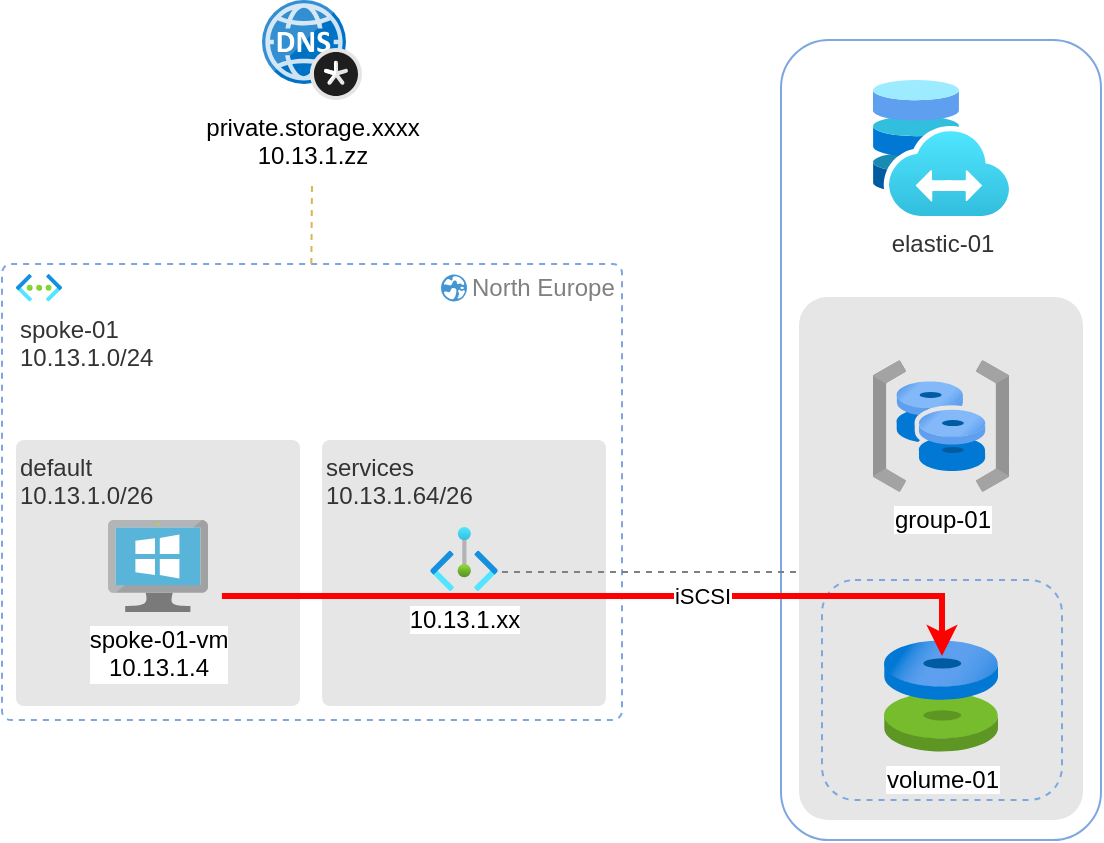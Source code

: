 <mxfile version="24.7.17">
  <diagram name="Page-1" id="5QxdCBPe__WiAMbGUYmo">
    <mxGraphModel dx="796" dy="1702" grid="1" gridSize="10" guides="1" tooltips="1" connect="1" arrows="1" fold="1" page="1" pageScale="1" pageWidth="827" pageHeight="1169" math="0" shadow="0">
      <root>
        <mxCell id="0" />
        <mxCell id="1" parent="0" />
        <mxCell id="v0kK-gOC_mlYQD1yinCu-15" value="" style="rounded=1;whiteSpace=wrap;html=1;fillColor=none;strokeColor=#7EA6E0;" parent="1" vertex="1">
          <mxGeometry x="519.5" y="-260" width="160" height="400" as="geometry" />
        </mxCell>
        <mxCell id="v0kK-gOC_mlYQD1yinCu-16" value="" style="rounded=1;whiteSpace=wrap;html=1;fontSize=12;arcSize=10;strokeColor=none;fillColor=#E6E6E6;align=left;verticalAlign=top;fontColor=#333333;fontFamily=Helvetica;glass=0;shadow=0;" parent="1" vertex="1">
          <mxGeometry x="528.5" y="-131.5" width="142" height="261.5" as="geometry" />
        </mxCell>
        <mxCell id="tLbBUSgRtf6cmhdxnKj_-11" value="" style="rounded=1;whiteSpace=wrap;html=1;fillColor=none;strokeColor=#7EA6E0;dashed=1;" vertex="1" parent="1">
          <mxGeometry x="540" y="10" width="120" height="110" as="geometry" />
        </mxCell>
        <mxCell id="v0kK-gOC_mlYQD1yinCu-1" value="" style="group;fontFamily=Helvetica;" parent="1" vertex="1" connectable="0">
          <mxGeometry x="130" y="-148" width="310" height="228" as="geometry" />
        </mxCell>
        <mxCell id="v0kK-gOC_mlYQD1yinCu-2" value="" style="rounded=1;whiteSpace=wrap;html=1;fontSize=16;dashed=1;strokeColor=#7EA6E0;arcSize=2;fontFamily=Helvetica;" parent="v0kK-gOC_mlYQD1yinCu-1" vertex="1">
          <mxGeometry width="310" height="228" as="geometry" />
        </mxCell>
        <mxCell id="v0kK-gOC_mlYQD1yinCu-3" value="spoke-01&lt;br&gt;10.13.1.0/24" style="aspect=fixed;html=1;points=[];align=left;image;fontSize=12;image=img/lib/azure2/networking/Virtual_Networks.svg;fontColor=#333333;fontFamily=Helvetica;" parent="v0kK-gOC_mlYQD1yinCu-1" vertex="1">
          <mxGeometry x="7" y="5" width="23" height="13.73" as="geometry" />
        </mxCell>
        <mxCell id="v0kK-gOC_mlYQD1yinCu-4" value="services&lt;br&gt;10.13.1.64/26" style="rounded=1;whiteSpace=wrap;html=1;fontSize=12;arcSize=3;strokeColor=none;fillColor=#E6E6E6;align=left;verticalAlign=top;fontColor=#333333;fontFamily=Helvetica;" parent="v0kK-gOC_mlYQD1yinCu-1" vertex="1">
          <mxGeometry x="160" y="88" width="142" height="133" as="geometry" />
        </mxCell>
        <mxCell id="v0kK-gOC_mlYQD1yinCu-5" value="" style="group;fontFamily=Helvetica;" parent="v0kK-gOC_mlYQD1yinCu-1" vertex="1" connectable="0">
          <mxGeometry x="7" y="88" width="142" height="133" as="geometry" />
        </mxCell>
        <mxCell id="v0kK-gOC_mlYQD1yinCu-6" value="default&lt;br&gt;10.13.1.0/26" style="rounded=1;whiteSpace=wrap;html=1;fontSize=12;arcSize=3;strokeColor=none;fillColor=#E6E6E6;fontColor=#333333;align=left;verticalAlign=top;fontFamily=Helvetica;" parent="v0kK-gOC_mlYQD1yinCu-5" vertex="1">
          <mxGeometry width="142" height="133" as="geometry" />
        </mxCell>
        <mxCell id="v0kK-gOC_mlYQD1yinCu-7" value="spoke-01-vm&lt;br&gt;10.13.1.4" style="image;sketch=0;aspect=fixed;html=1;points=[];align=center;fontSize=12;image=img/lib/mscae/VirtualMachineWindows.svg;fontFamily=Helvetica;" parent="v0kK-gOC_mlYQD1yinCu-5" vertex="1">
          <mxGeometry x="46" y="40" width="50" height="46" as="geometry" />
        </mxCell>
        <mxCell id="v0kK-gOC_mlYQD1yinCu-8" value="North Europe" style="shadow=0;dashed=0;html=1;strokeColor=none;fillColor=#4495D1;labelPosition=right;verticalLabelPosition=middle;verticalAlign=middle;align=left;outlineConnect=0;shape=mxgraph.veeam.globe;fontSize=12;fontColor=#808080;direction=south;rotation=0;fontFamily=Helvetica;" parent="v0kK-gOC_mlYQD1yinCu-1" vertex="1">
          <mxGeometry x="219.5" y="5.23" width="13" height="13.5" as="geometry" />
        </mxCell>
        <mxCell id="v0kK-gOC_mlYQD1yinCu-10" value="10.13.1.xx" style="image;aspect=fixed;html=1;points=[];align=center;fontSize=12;image=img/lib/azure2/other/Private_Endpoints.svg;" parent="v0kK-gOC_mlYQD1yinCu-1" vertex="1">
          <mxGeometry x="214.18" y="131.5" width="33.64" height="32" as="geometry" />
        </mxCell>
        <mxCell id="v0kK-gOC_mlYQD1yinCu-11" value="elastic-01" style="image;aspect=fixed;html=1;points=[];align=center;fontSize=12;image=img/lib/azure2/other/Elastic_SAN.svg;fontColor=#333333;" parent="1" vertex="1">
          <mxGeometry x="565.5" y="-240" width="68" height="68" as="geometry" />
        </mxCell>
        <mxCell id="v0kK-gOC_mlYQD1yinCu-13" value="group-01" style="image;aspect=fixed;html=1;points=[];align=center;fontSize=12;image=img/lib/azure2/other/Disk_Pool.svg;" parent="1" vertex="1">
          <mxGeometry x="565.5" y="-100" width="68" height="66" as="geometry" />
        </mxCell>
        <mxCell id="v0kK-gOC_mlYQD1yinCu-14" value="volume-01" style="image;aspect=fixed;html=1;points=[];align=center;fontSize=12;image=img/lib/azure2/compute/Disks.svg;" parent="1" vertex="1">
          <mxGeometry x="571" y="40" width="57.0" height="56.0" as="geometry" />
        </mxCell>
        <mxCell id="tLbBUSgRtf6cmhdxnKj_-1" value="" style="endArrow=none;dashed=1;html=1;rounded=0;fontSize=12;startSize=8;endSize=8;strokeColor=#808080;fontFamily=Helvetica;entryX=0.072;entryY=0.705;entryDx=0;entryDy=0;entryPerimeter=0;" edge="1" parent="1">
          <mxGeometry width="50" height="50" relative="1" as="geometry">
            <mxPoint x="380" y="6.0" as="sourcePoint" />
            <mxPoint x="530.02" y="6.05" as="targetPoint" />
          </mxGeometry>
        </mxCell>
        <mxCell id="tLbBUSgRtf6cmhdxnKj_-2" value="private.storage.xxxx&lt;div&gt;10.13.1.zz&lt;/div&gt;" style="image;sketch=0;aspect=fixed;html=1;points=[];align=center;fontSize=12;image=img/lib/mscae/DNS_Private_Zones.svg;" vertex="1" parent="1">
          <mxGeometry x="260" y="-280" width="50" height="50" as="geometry" />
        </mxCell>
        <mxCell id="tLbBUSgRtf6cmhdxnKj_-4" value="" style="endArrow=none;dashed=1;html=1;rounded=0;fontSize=12;startSize=8;endSize=8;strokeColor=#D6B656;fontFamily=Helvetica;" edge="1" parent="1">
          <mxGeometry width="50" height="50" relative="1" as="geometry">
            <mxPoint x="284.68" y="-148.0" as="sourcePoint" />
            <mxPoint x="285" y="-190" as="targetPoint" />
          </mxGeometry>
        </mxCell>
        <mxCell id="tLbBUSgRtf6cmhdxnKj_-9" value="iSCSI" style="endArrow=classic;html=1;rounded=0;strokeColor=#FF0000;strokeWidth=3;endFill=1;exitX=0.725;exitY=0.586;exitDx=0;exitDy=0;exitPerimeter=0;" edge="1" parent="1" source="v0kK-gOC_mlYQD1yinCu-6">
          <mxGeometry x="0.231" width="50" height="50" relative="1" as="geometry">
            <mxPoint x="280.04" y="17.972" as="sourcePoint" />
            <mxPoint x="600" y="48" as="targetPoint" />
            <Array as="points">
              <mxPoint x="600" y="18" />
            </Array>
            <mxPoint as="offset" />
          </mxGeometry>
        </mxCell>
      </root>
    </mxGraphModel>
  </diagram>
</mxfile>
